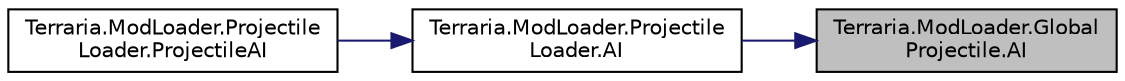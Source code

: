 digraph "Terraria.ModLoader.GlobalProjectile.AI"
{
 // LATEX_PDF_SIZE
  edge [fontname="Helvetica",fontsize="10",labelfontname="Helvetica",labelfontsize="10"];
  node [fontname="Helvetica",fontsize="10",shape=record];
  rankdir="RL";
  Node1 [label="Terraria.ModLoader.Global\lProjectile.AI",height=0.2,width=0.4,color="black", fillcolor="grey75", style="filled", fontcolor="black",tooltip="Allows you to determine how any projectile behaves. This will only be called if PreAI returns true."];
  Node1 -> Node2 [dir="back",color="midnightblue",fontsize="10",style="solid",fontname="Helvetica"];
  Node2 [label="Terraria.ModLoader.Projectile\lLoader.AI",height=0.2,width=0.4,color="black", fillcolor="white", style="filled",URL="$class_terraria_1_1_mod_loader_1_1_projectile_loader.html#ad4e858014355aa9a94eed9ae33dd85d0",tooltip=" "];
  Node2 -> Node3 [dir="back",color="midnightblue",fontsize="10",style="solid",fontname="Helvetica"];
  Node3 [label="Terraria.ModLoader.Projectile\lLoader.ProjectileAI",height=0.2,width=0.4,color="black", fillcolor="white", style="filled",URL="$class_terraria_1_1_mod_loader_1_1_projectile_loader.html#a30879d5b652425360fc4211d54831e66",tooltip=" "];
}
